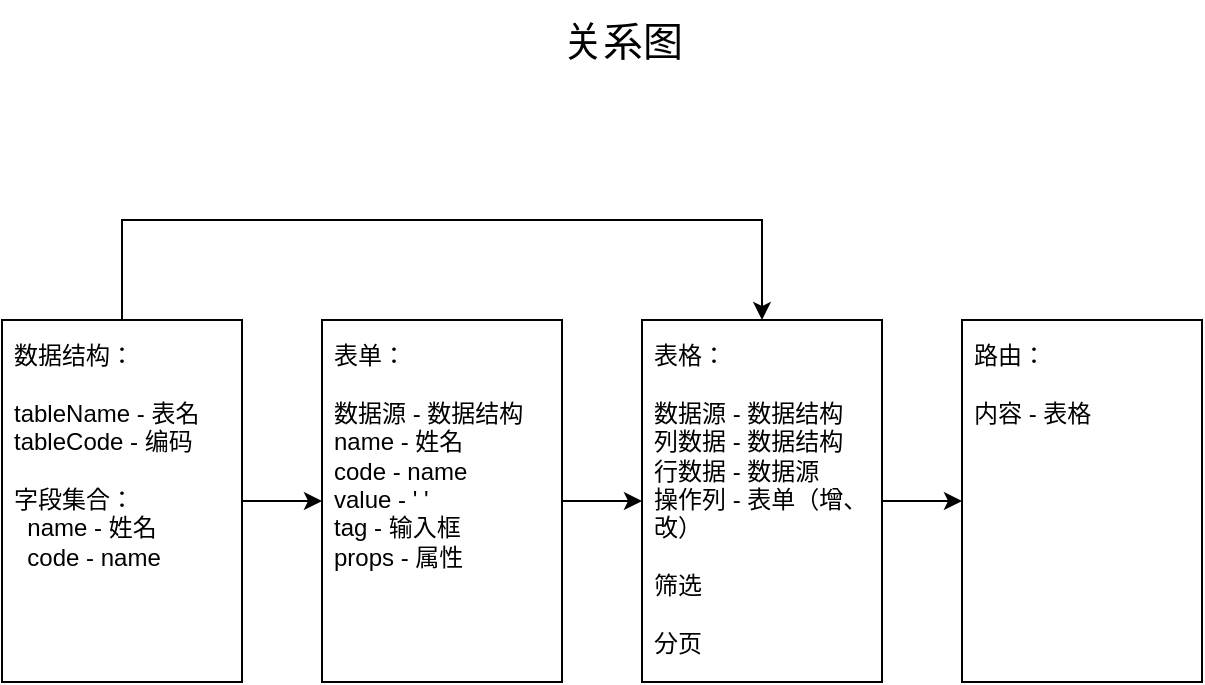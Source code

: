 <mxfile version="26.0.3">
  <diagram name="第 1 页" id="OkHcdpUXPn1q1teVOjKF">
    <mxGraphModel dx="954" dy="495" grid="1" gridSize="10" guides="1" tooltips="1" connect="1" arrows="1" fold="1" page="1" pageScale="1" pageWidth="827" pageHeight="1169" math="0" shadow="0">
      <root>
        <mxCell id="0" />
        <mxCell id="1" parent="0" />
        <mxCell id="bD33c27-c4mHYc3ui6m_-8" value="" style="edgeStyle=orthogonalEdgeStyle;rounded=0;orthogonalLoop=1;jettySize=auto;html=1;fontFamily=Helvetica;fontSize=12;fontColor=default;" parent="1" source="bD33c27-c4mHYc3ui6m_-2" target="bD33c27-c4mHYc3ui6m_-3" edge="1">
          <mxGeometry relative="1" as="geometry" />
        </mxCell>
        <mxCell id="bD33c27-c4mHYc3ui6m_-11" style="edgeStyle=orthogonalEdgeStyle;rounded=0;orthogonalLoop=1;jettySize=auto;html=1;entryX=0.5;entryY=0;entryDx=0;entryDy=0;fontFamily=Helvetica;fontSize=12;fontColor=default;" parent="1" source="bD33c27-c4mHYc3ui6m_-2" target="bD33c27-c4mHYc3ui6m_-4" edge="1">
          <mxGeometry relative="1" as="geometry">
            <Array as="points">
              <mxPoint x="140" y="130" />
              <mxPoint x="460" y="130" />
            </Array>
          </mxGeometry>
        </mxCell>
        <mxCell id="bD33c27-c4mHYc3ui6m_-2" value="数据结构：&lt;div&gt;&lt;br&gt;&lt;/div&gt;&lt;div&gt;tableName - 表名&lt;/div&gt;&lt;div&gt;tableCode - 编码&lt;/div&gt;&lt;div&gt;&lt;br&gt;&lt;/div&gt;&lt;div&gt;字段集合：&lt;/div&gt;&lt;div&gt;&amp;nbsp; name - 姓名&lt;/div&gt;&lt;div&gt;&amp;nbsp; code - name&lt;/div&gt;" style="rounded=0;whiteSpace=wrap;html=1;strokeColor=default;align=left;verticalAlign=top;fontFamily=Helvetica;fontSize=12;fontColor=default;fillColor=default;spacing=6;" parent="1" vertex="1">
          <mxGeometry x="80" y="180" width="120" height="181" as="geometry" />
        </mxCell>
        <mxCell id="bD33c27-c4mHYc3ui6m_-9" value="" style="edgeStyle=orthogonalEdgeStyle;rounded=0;orthogonalLoop=1;jettySize=auto;html=1;fontFamily=Helvetica;fontSize=12;fontColor=default;" parent="1" source="bD33c27-c4mHYc3ui6m_-3" target="bD33c27-c4mHYc3ui6m_-4" edge="1">
          <mxGeometry relative="1" as="geometry" />
        </mxCell>
        <mxCell id="bD33c27-c4mHYc3ui6m_-3" value="表单：&lt;div&gt;&lt;br&gt;&lt;/div&gt;&lt;div&gt;数据源 - 数据结构&lt;/div&gt;&lt;div&gt;name - 姓名&lt;/div&gt;&lt;div&gt;code - name&lt;br&gt;value - &#39; &#39;&lt;br&gt;tag - 输入框&lt;br&gt;&lt;/div&gt;&lt;div&gt;props - 属性&lt;/div&gt;" style="rounded=0;whiteSpace=wrap;html=1;strokeColor=default;align=left;verticalAlign=top;fontFamily=Helvetica;fontSize=12;fontColor=default;fillColor=default;spacing=6;" parent="1" vertex="1">
          <mxGeometry x="240" y="180" width="120" height="181" as="geometry" />
        </mxCell>
        <mxCell id="bD33c27-c4mHYc3ui6m_-10" value="" style="edgeStyle=orthogonalEdgeStyle;rounded=0;orthogonalLoop=1;jettySize=auto;html=1;fontFamily=Helvetica;fontSize=12;fontColor=default;" parent="1" source="bD33c27-c4mHYc3ui6m_-4" target="bD33c27-c4mHYc3ui6m_-5" edge="1">
          <mxGeometry relative="1" as="geometry" />
        </mxCell>
        <mxCell id="bD33c27-c4mHYc3ui6m_-4" value="表格：&lt;div&gt;&lt;br&gt;&lt;/div&gt;&lt;div&gt;数据源 - 数据结构&lt;/div&gt;&lt;div&gt;列数据 - 数据结构&lt;/div&gt;&lt;div&gt;行数据 - 数据源&lt;/div&gt;&lt;div&gt;操作列 - 表单（增、改）&lt;/div&gt;&lt;div&gt;&lt;br&gt;&lt;/div&gt;&lt;div&gt;&lt;div&gt;筛选&lt;/div&gt;&lt;div&gt;&lt;br&gt;&lt;/div&gt;&lt;div&gt;分页&lt;/div&gt;&lt;/div&gt;" style="rounded=0;whiteSpace=wrap;html=1;strokeColor=default;align=left;verticalAlign=top;fontFamily=Helvetica;fontSize=12;fontColor=default;fillColor=default;spacing=6;" parent="1" vertex="1">
          <mxGeometry x="400" y="180" width="120" height="181" as="geometry" />
        </mxCell>
        <mxCell id="bD33c27-c4mHYc3ui6m_-5" value="路由：&lt;div&gt;&lt;br&gt;&lt;/div&gt;&lt;div&gt;内容 - 表格&lt;/div&gt;" style="rounded=0;whiteSpace=wrap;html=1;strokeColor=default;align=left;verticalAlign=top;fontFamily=Helvetica;fontSize=12;fontColor=default;fillColor=default;spacing=6;" parent="1" vertex="1">
          <mxGeometry x="560" y="180" width="120" height="181" as="geometry" />
        </mxCell>
        <mxCell id="bD33c27-c4mHYc3ui6m_-12" value="关系图" style="text;html=1;align=center;verticalAlign=middle;resizable=0;points=[];autosize=1;strokeColor=none;fillColor=none;fontFamily=Helvetica;fontSize=20;fontColor=default;" parent="1" vertex="1">
          <mxGeometry x="350" y="20" width="80" height="40" as="geometry" />
        </mxCell>
      </root>
    </mxGraphModel>
  </diagram>
</mxfile>
